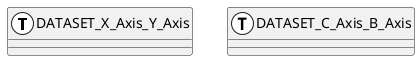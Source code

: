 @startuml asd

!define primary_key(x) <b><color:#b8861b><&key></color> x</b>
!define foreign_key(x) <color:#aaaaaa><&key></color> x
!define column(x) <color:#00ff00><&media-record></color> x
!define table(x) entity x << (T, white) >>

table( DATASET_X_Axis_Y_Axis ) {

}

table( DATASET_C_Axis_B_Axis ) {

}

@enduml
